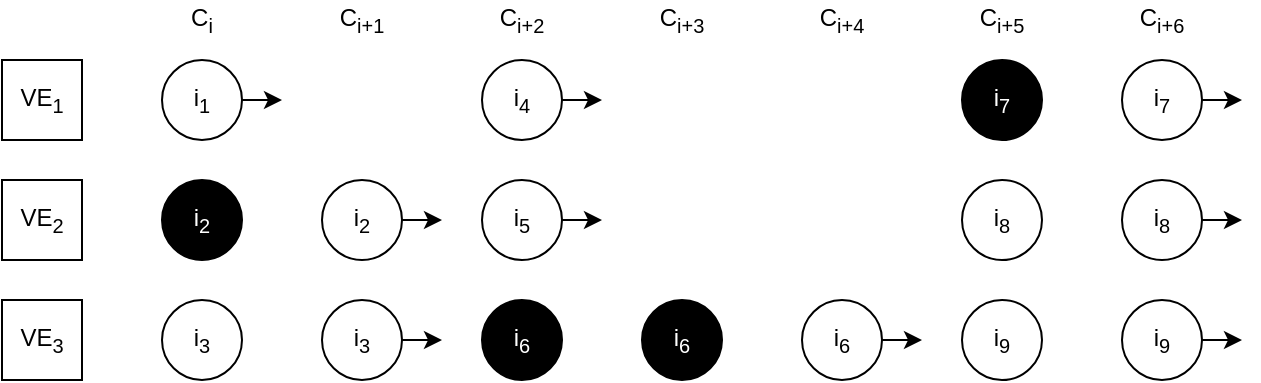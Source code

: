 <mxfile version="14.5.1" type="device"><diagram id="hakKeZ8QXqxsSlvgadPj" name="Page-1"><mxGraphModel dx="1198" dy="623" grid="1" gridSize="10" guides="1" tooltips="1" connect="1" arrows="1" fold="1" page="1" pageScale="1" pageWidth="2336" pageHeight="1654" math="0" shadow="0"><root><mxCell id="0"/><mxCell id="1" parent="0"/><mxCell id="DaxTeaBe4IYpiJyxyprX-1" value="i&lt;sub&gt;3&lt;/sub&gt;" style="ellipse;whiteSpace=wrap;html=1;aspect=fixed;" vertex="1" parent="1"><mxGeometry x="440" y="240" width="40" height="40" as="geometry"/></mxCell><mxCell id="DaxTeaBe4IYpiJyxyprX-2" value="&lt;font color=&quot;#FFFFFF&quot;&gt;i&lt;sub&gt;2&lt;/sub&gt;&lt;/font&gt;" style="ellipse;whiteSpace=wrap;html=1;aspect=fixed;fillColor=#000000;" vertex="1" parent="1"><mxGeometry x="440" y="180" width="40" height="40" as="geometry"/></mxCell><mxCell id="DaxTeaBe4IYpiJyxyprX-27" style="edgeStyle=orthogonalEdgeStyle;rounded=0;orthogonalLoop=1;jettySize=auto;html=1;exitX=1;exitY=0.5;exitDx=0;exitDy=0;" edge="1" parent="1" source="DaxTeaBe4IYpiJyxyprX-3"><mxGeometry relative="1" as="geometry"><mxPoint x="500" y="140" as="targetPoint"/></mxGeometry></mxCell><mxCell id="DaxTeaBe4IYpiJyxyprX-3" value="i&lt;sub&gt;1&lt;/sub&gt;" style="ellipse;whiteSpace=wrap;html=1;aspect=fixed;" vertex="1" parent="1"><mxGeometry x="440" y="120" width="40" height="40" as="geometry"/></mxCell><mxCell id="DaxTeaBe4IYpiJyxyprX-29" style="edgeStyle=orthogonalEdgeStyle;rounded=0;orthogonalLoop=1;jettySize=auto;html=1;exitX=1;exitY=0.5;exitDx=0;exitDy=0;" edge="1" parent="1" source="DaxTeaBe4IYpiJyxyprX-4"><mxGeometry relative="1" as="geometry"><mxPoint x="580" y="260" as="targetPoint"/></mxGeometry></mxCell><mxCell id="DaxTeaBe4IYpiJyxyprX-4" value="i&lt;sub&gt;3&lt;/sub&gt;" style="ellipse;whiteSpace=wrap;html=1;aspect=fixed;" vertex="1" parent="1"><mxGeometry x="520" y="240" width="40" height="40" as="geometry"/></mxCell><mxCell id="DaxTeaBe4IYpiJyxyprX-28" style="edgeStyle=orthogonalEdgeStyle;rounded=0;orthogonalLoop=1;jettySize=auto;html=1;exitX=1;exitY=0.5;exitDx=0;exitDy=0;" edge="1" parent="1" source="DaxTeaBe4IYpiJyxyprX-5"><mxGeometry relative="1" as="geometry"><mxPoint x="580" y="200" as="targetPoint"/></mxGeometry></mxCell><mxCell id="DaxTeaBe4IYpiJyxyprX-5" value="i&lt;sub&gt;2&lt;/sub&gt;" style="ellipse;whiteSpace=wrap;html=1;aspect=fixed;" vertex="1" parent="1"><mxGeometry x="520" y="180" width="40" height="40" as="geometry"/></mxCell><mxCell id="DaxTeaBe4IYpiJyxyprX-31" style="edgeStyle=orthogonalEdgeStyle;rounded=0;orthogonalLoop=1;jettySize=auto;html=1;exitX=1;exitY=0.5;exitDx=0;exitDy=0;" edge="1" parent="1" source="DaxTeaBe4IYpiJyxyprX-6"><mxGeometry relative="1" as="geometry"><mxPoint x="660" y="140" as="targetPoint"/></mxGeometry></mxCell><mxCell id="DaxTeaBe4IYpiJyxyprX-6" value="i&lt;sub&gt;4&lt;/sub&gt;" style="ellipse;whiteSpace=wrap;html=1;aspect=fixed;" vertex="1" parent="1"><mxGeometry x="600" y="120" width="40" height="40" as="geometry"/></mxCell><mxCell id="DaxTeaBe4IYpiJyxyprX-30" style="edgeStyle=orthogonalEdgeStyle;rounded=0;orthogonalLoop=1;jettySize=auto;html=1;exitX=1;exitY=0.5;exitDx=0;exitDy=0;" edge="1" parent="1" source="DaxTeaBe4IYpiJyxyprX-8"><mxGeometry relative="1" as="geometry"><mxPoint x="660" y="200" as="targetPoint"/></mxGeometry></mxCell><mxCell id="DaxTeaBe4IYpiJyxyprX-8" value="i&lt;sub&gt;5&lt;/sub&gt;" style="ellipse;whiteSpace=wrap;html=1;aspect=fixed;" vertex="1" parent="1"><mxGeometry x="600" y="180" width="40" height="40" as="geometry"/></mxCell><mxCell id="DaxTeaBe4IYpiJyxyprX-9" value="&lt;font color=&quot;#FFFFFF&quot;&gt;i&lt;sub&gt;6&lt;/sub&gt;&lt;/font&gt;" style="ellipse;whiteSpace=wrap;html=1;aspect=fixed;fillColor=#000000;" vertex="1" parent="1"><mxGeometry x="600" y="240" width="40" height="40" as="geometry"/></mxCell><mxCell id="DaxTeaBe4IYpiJyxyprX-15" value="&lt;font color=&quot;#FFFFFF&quot;&gt;i&lt;sub&gt;6&lt;/sub&gt;&lt;/font&gt;" style="ellipse;whiteSpace=wrap;html=1;aspect=fixed;fillColor=#000000;" vertex="1" parent="1"><mxGeometry x="680" y="240" width="40" height="40" as="geometry"/></mxCell><mxCell id="DaxTeaBe4IYpiJyxyprX-32" style="edgeStyle=orthogonalEdgeStyle;rounded=0;orthogonalLoop=1;jettySize=auto;html=1;exitX=1;exitY=0.5;exitDx=0;exitDy=0;" edge="1" parent="1" source="DaxTeaBe4IYpiJyxyprX-16"><mxGeometry relative="1" as="geometry"><mxPoint x="820" y="260" as="targetPoint"/></mxGeometry></mxCell><mxCell id="DaxTeaBe4IYpiJyxyprX-16" value="i&lt;sub&gt;6&lt;/sub&gt;" style="ellipse;whiteSpace=wrap;html=1;aspect=fixed;" vertex="1" parent="1"><mxGeometry x="760" y="240" width="40" height="40" as="geometry"/></mxCell><mxCell id="DaxTeaBe4IYpiJyxyprX-18" value="i&lt;sub&gt;9&lt;/sub&gt;" style="ellipse;whiteSpace=wrap;html=1;aspect=fixed;" vertex="1" parent="1"><mxGeometry x="840" y="240" width="40" height="40" as="geometry"/></mxCell><mxCell id="DaxTeaBe4IYpiJyxyprX-19" value="i&lt;sub&gt;8&lt;/sub&gt;" style="ellipse;whiteSpace=wrap;html=1;aspect=fixed;" vertex="1" parent="1"><mxGeometry x="840" y="180" width="40" height="40" as="geometry"/></mxCell><mxCell id="DaxTeaBe4IYpiJyxyprX-20" value="&lt;font color=&quot;#FFFFFF&quot;&gt;i&lt;sub&gt;7&lt;/sub&gt;&lt;/font&gt;" style="ellipse;whiteSpace=wrap;html=1;aspect=fixed;fillColor=#000000;" vertex="1" parent="1"><mxGeometry x="840" y="120" width="40" height="40" as="geometry"/></mxCell><mxCell id="DaxTeaBe4IYpiJyxyprX-35" style="edgeStyle=orthogonalEdgeStyle;rounded=0;orthogonalLoop=1;jettySize=auto;html=1;exitX=1;exitY=0.5;exitDx=0;exitDy=0;" edge="1" parent="1" source="DaxTeaBe4IYpiJyxyprX-21"><mxGeometry relative="1" as="geometry"><mxPoint x="980" y="260" as="targetPoint"/></mxGeometry></mxCell><mxCell id="DaxTeaBe4IYpiJyxyprX-21" value="i&lt;sub&gt;9&lt;/sub&gt;" style="ellipse;whiteSpace=wrap;html=1;aspect=fixed;" vertex="1" parent="1"><mxGeometry x="920" y="240" width="40" height="40" as="geometry"/></mxCell><mxCell id="DaxTeaBe4IYpiJyxyprX-34" style="edgeStyle=orthogonalEdgeStyle;rounded=0;orthogonalLoop=1;jettySize=auto;html=1;exitX=1;exitY=0.5;exitDx=0;exitDy=0;" edge="1" parent="1" source="DaxTeaBe4IYpiJyxyprX-22"><mxGeometry relative="1" as="geometry"><mxPoint x="980" y="200" as="targetPoint"/></mxGeometry></mxCell><mxCell id="DaxTeaBe4IYpiJyxyprX-22" value="i&lt;sub&gt;8&lt;/sub&gt;" style="ellipse;whiteSpace=wrap;html=1;aspect=fixed;" vertex="1" parent="1"><mxGeometry x="920" y="180" width="40" height="40" as="geometry"/></mxCell><mxCell id="DaxTeaBe4IYpiJyxyprX-33" style="edgeStyle=orthogonalEdgeStyle;rounded=0;orthogonalLoop=1;jettySize=auto;html=1;exitX=1;exitY=0.5;exitDx=0;exitDy=0;" edge="1" parent="1" source="DaxTeaBe4IYpiJyxyprX-23"><mxGeometry relative="1" as="geometry"><mxPoint x="980" y="140" as="targetPoint"/></mxGeometry></mxCell><mxCell id="DaxTeaBe4IYpiJyxyprX-23" value="i&lt;sub&gt;7&lt;/sub&gt;" style="ellipse;whiteSpace=wrap;html=1;aspect=fixed;fillColor=#FFFFFF;" vertex="1" parent="1"><mxGeometry x="920" y="120" width="40" height="40" as="geometry"/></mxCell><mxCell id="DaxTeaBe4IYpiJyxyprX-36" value="VE&lt;sub&gt;1&lt;/sub&gt;" style="rounded=0;whiteSpace=wrap;html=1;fillColor=#FFFFFF;" vertex="1" parent="1"><mxGeometry x="360" y="120" width="40" height="40" as="geometry"/></mxCell><mxCell id="DaxTeaBe4IYpiJyxyprX-37" value="VE&lt;sub&gt;2&lt;/sub&gt;" style="rounded=0;whiteSpace=wrap;html=1;fillColor=#FFFFFF;" vertex="1" parent="1"><mxGeometry x="360" y="180" width="40" height="40" as="geometry"/></mxCell><mxCell id="DaxTeaBe4IYpiJyxyprX-38" value="VE&lt;sub&gt;3&lt;/sub&gt;" style="rounded=0;whiteSpace=wrap;html=1;fillColor=#FFFFFF;" vertex="1" parent="1"><mxGeometry x="360" y="240" width="40" height="40" as="geometry"/></mxCell><mxCell id="DaxTeaBe4IYpiJyxyprX-39" value="C&lt;sub&gt;i&lt;/sub&gt;" style="text;html=1;strokeColor=none;fillColor=none;align=center;verticalAlign=middle;whiteSpace=wrap;rounded=0;" vertex="1" parent="1"><mxGeometry x="440" y="90" width="40" height="20" as="geometry"/></mxCell><mxCell id="DaxTeaBe4IYpiJyxyprX-40" value="C&lt;sub&gt;i+1&lt;/sub&gt;" style="text;html=1;strokeColor=none;fillColor=none;align=center;verticalAlign=middle;whiteSpace=wrap;rounded=0;" vertex="1" parent="1"><mxGeometry x="520" y="90" width="40" height="20" as="geometry"/></mxCell><mxCell id="DaxTeaBe4IYpiJyxyprX-42" value="C&lt;sub&gt;i+2&lt;/sub&gt;" style="text;html=1;strokeColor=none;fillColor=none;align=center;verticalAlign=middle;whiteSpace=wrap;rounded=0;" vertex="1" parent="1"><mxGeometry x="600" y="90" width="40" height="20" as="geometry"/></mxCell><mxCell id="DaxTeaBe4IYpiJyxyprX-43" value="C&lt;sub&gt;i+3&lt;/sub&gt;" style="text;html=1;strokeColor=none;fillColor=none;align=center;verticalAlign=middle;whiteSpace=wrap;rounded=0;" vertex="1" parent="1"><mxGeometry x="680" y="90" width="40" height="20" as="geometry"/></mxCell><mxCell id="DaxTeaBe4IYpiJyxyprX-44" value="C&lt;sub&gt;i+4&lt;/sub&gt;" style="text;html=1;strokeColor=none;fillColor=none;align=center;verticalAlign=middle;whiteSpace=wrap;rounded=0;" vertex="1" parent="1"><mxGeometry x="760" y="90" width="40" height="20" as="geometry"/></mxCell><mxCell id="DaxTeaBe4IYpiJyxyprX-45" value="C&lt;sub&gt;i+5&lt;/sub&gt;" style="text;html=1;strokeColor=none;fillColor=none;align=center;verticalAlign=middle;whiteSpace=wrap;rounded=0;" vertex="1" parent="1"><mxGeometry x="840" y="90" width="40" height="20" as="geometry"/></mxCell><mxCell id="DaxTeaBe4IYpiJyxyprX-47" value="C&lt;sub&gt;i+6&lt;/sub&gt;" style="text;html=1;strokeColor=none;fillColor=none;align=center;verticalAlign=middle;whiteSpace=wrap;rounded=0;" vertex="1" parent="1"><mxGeometry x="920" y="90" width="40" height="20" as="geometry"/></mxCell></root></mxGraphModel></diagram></mxfile>
